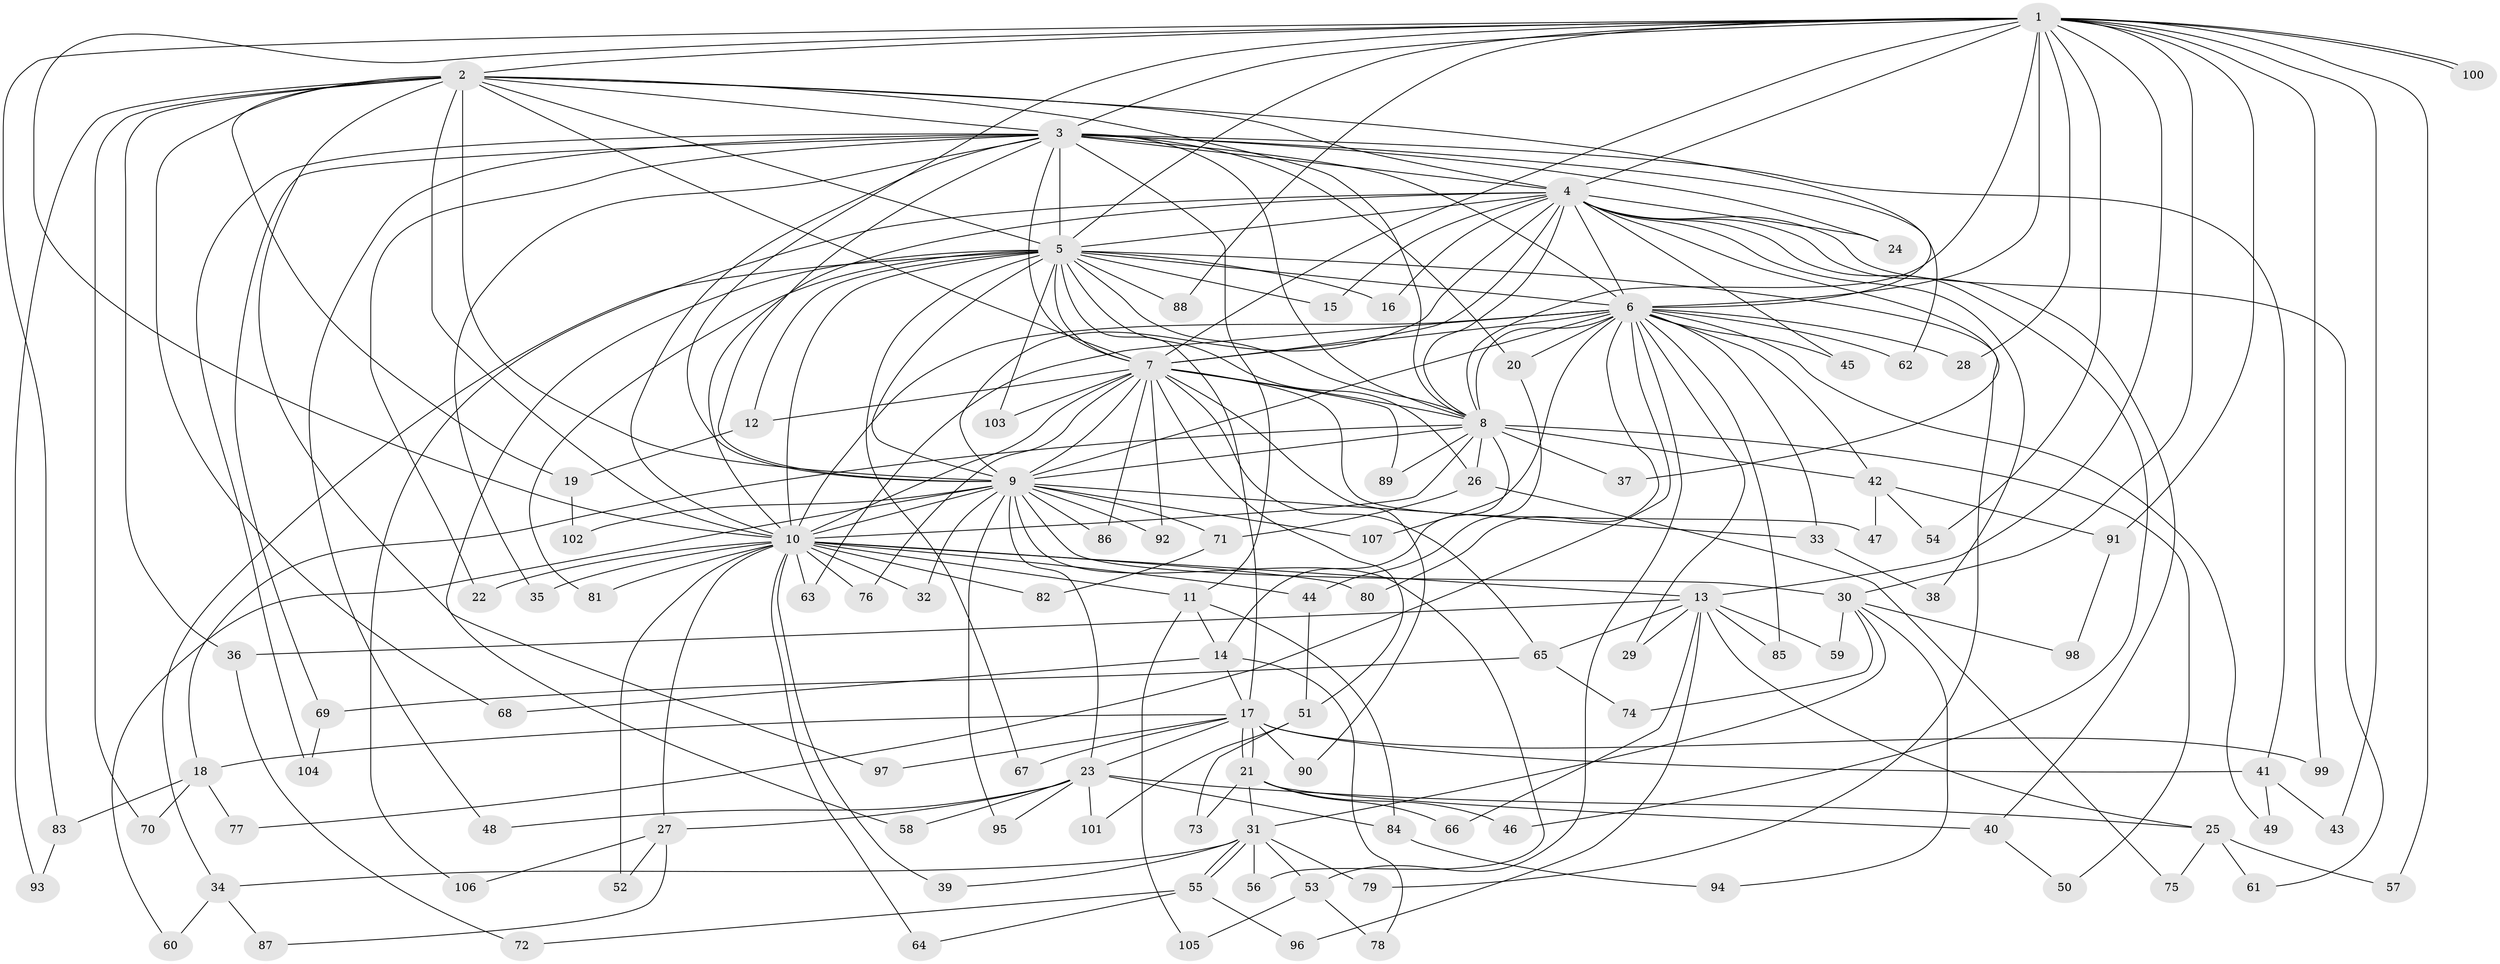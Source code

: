 // coarse degree distribution, {17: 0.024096385542168676, 14: 0.03614457831325301, 27: 0.012048192771084338, 19: 0.024096385542168676, 18: 0.012048192771084338, 21: 0.012048192771084338, 8: 0.012048192771084338, 3: 0.12048192771084337, 11: 0.024096385542168676, 2: 0.5903614457831325, 5: 0.03614457831325301, 12: 0.012048192771084338, 4: 0.060240963855421686, 7: 0.012048192771084338, 6: 0.012048192771084338}
// Generated by graph-tools (version 1.1) at 2025/41/03/06/25 10:41:39]
// undirected, 107 vertices, 239 edges
graph export_dot {
graph [start="1"]
  node [color=gray90,style=filled];
  1;
  2;
  3;
  4;
  5;
  6;
  7;
  8;
  9;
  10;
  11;
  12;
  13;
  14;
  15;
  16;
  17;
  18;
  19;
  20;
  21;
  22;
  23;
  24;
  25;
  26;
  27;
  28;
  29;
  30;
  31;
  32;
  33;
  34;
  35;
  36;
  37;
  38;
  39;
  40;
  41;
  42;
  43;
  44;
  45;
  46;
  47;
  48;
  49;
  50;
  51;
  52;
  53;
  54;
  55;
  56;
  57;
  58;
  59;
  60;
  61;
  62;
  63;
  64;
  65;
  66;
  67;
  68;
  69;
  70;
  71;
  72;
  73;
  74;
  75;
  76;
  77;
  78;
  79;
  80;
  81;
  82;
  83;
  84;
  85;
  86;
  87;
  88;
  89;
  90;
  91;
  92;
  93;
  94;
  95;
  96;
  97;
  98;
  99;
  100;
  101;
  102;
  103;
  104;
  105;
  106;
  107;
  1 -- 2;
  1 -- 3;
  1 -- 4;
  1 -- 5;
  1 -- 6;
  1 -- 7;
  1 -- 8;
  1 -- 9;
  1 -- 10;
  1 -- 13;
  1 -- 28;
  1 -- 30;
  1 -- 43;
  1 -- 54;
  1 -- 57;
  1 -- 83;
  1 -- 88;
  1 -- 91;
  1 -- 99;
  1 -- 100;
  1 -- 100;
  2 -- 3;
  2 -- 4;
  2 -- 5;
  2 -- 6;
  2 -- 7;
  2 -- 8;
  2 -- 9;
  2 -- 10;
  2 -- 19;
  2 -- 36;
  2 -- 68;
  2 -- 70;
  2 -- 93;
  2 -- 97;
  3 -- 4;
  3 -- 5;
  3 -- 6;
  3 -- 7;
  3 -- 8;
  3 -- 9;
  3 -- 10;
  3 -- 11;
  3 -- 20;
  3 -- 22;
  3 -- 24;
  3 -- 35;
  3 -- 41;
  3 -- 48;
  3 -- 62;
  3 -- 69;
  3 -- 104;
  4 -- 5;
  4 -- 6;
  4 -- 7;
  4 -- 8;
  4 -- 9;
  4 -- 10;
  4 -- 15;
  4 -- 16;
  4 -- 24;
  4 -- 37;
  4 -- 38;
  4 -- 40;
  4 -- 45;
  4 -- 46;
  4 -- 61;
  4 -- 106;
  5 -- 6;
  5 -- 7;
  5 -- 8;
  5 -- 9;
  5 -- 10;
  5 -- 12;
  5 -- 15;
  5 -- 16;
  5 -- 17;
  5 -- 26;
  5 -- 34;
  5 -- 58;
  5 -- 67;
  5 -- 79;
  5 -- 81;
  5 -- 88;
  5 -- 103;
  6 -- 7;
  6 -- 8;
  6 -- 9;
  6 -- 10;
  6 -- 20;
  6 -- 28;
  6 -- 29;
  6 -- 33;
  6 -- 42;
  6 -- 45;
  6 -- 49;
  6 -- 53;
  6 -- 62;
  6 -- 63;
  6 -- 77;
  6 -- 80;
  6 -- 85;
  6 -- 107;
  7 -- 8;
  7 -- 9;
  7 -- 10;
  7 -- 12;
  7 -- 47;
  7 -- 51;
  7 -- 65;
  7 -- 76;
  7 -- 86;
  7 -- 89;
  7 -- 90;
  7 -- 92;
  7 -- 103;
  8 -- 9;
  8 -- 10;
  8 -- 14;
  8 -- 18;
  8 -- 26;
  8 -- 37;
  8 -- 42;
  8 -- 50;
  8 -- 89;
  9 -- 10;
  9 -- 23;
  9 -- 30;
  9 -- 32;
  9 -- 33;
  9 -- 56;
  9 -- 60;
  9 -- 71;
  9 -- 86;
  9 -- 92;
  9 -- 95;
  9 -- 102;
  9 -- 107;
  10 -- 11;
  10 -- 13;
  10 -- 22;
  10 -- 27;
  10 -- 32;
  10 -- 35;
  10 -- 39;
  10 -- 44;
  10 -- 52;
  10 -- 63;
  10 -- 64;
  10 -- 76;
  10 -- 80;
  10 -- 81;
  10 -- 82;
  11 -- 14;
  11 -- 84;
  11 -- 105;
  12 -- 19;
  13 -- 25;
  13 -- 29;
  13 -- 36;
  13 -- 59;
  13 -- 65;
  13 -- 66;
  13 -- 85;
  13 -- 96;
  14 -- 17;
  14 -- 68;
  14 -- 78;
  17 -- 18;
  17 -- 21;
  17 -- 21;
  17 -- 23;
  17 -- 41;
  17 -- 67;
  17 -- 90;
  17 -- 97;
  17 -- 99;
  18 -- 70;
  18 -- 77;
  18 -- 83;
  19 -- 102;
  20 -- 44;
  21 -- 31;
  21 -- 40;
  21 -- 46;
  21 -- 66;
  21 -- 73;
  23 -- 25;
  23 -- 27;
  23 -- 48;
  23 -- 58;
  23 -- 84;
  23 -- 95;
  23 -- 101;
  25 -- 57;
  25 -- 61;
  25 -- 75;
  26 -- 71;
  26 -- 75;
  27 -- 52;
  27 -- 87;
  27 -- 106;
  30 -- 31;
  30 -- 59;
  30 -- 74;
  30 -- 94;
  30 -- 98;
  31 -- 34;
  31 -- 39;
  31 -- 53;
  31 -- 55;
  31 -- 55;
  31 -- 56;
  31 -- 79;
  33 -- 38;
  34 -- 60;
  34 -- 87;
  36 -- 72;
  40 -- 50;
  41 -- 43;
  41 -- 49;
  42 -- 47;
  42 -- 54;
  42 -- 91;
  44 -- 51;
  51 -- 73;
  51 -- 101;
  53 -- 78;
  53 -- 105;
  55 -- 64;
  55 -- 72;
  55 -- 96;
  65 -- 69;
  65 -- 74;
  69 -- 104;
  71 -- 82;
  83 -- 93;
  84 -- 94;
  91 -- 98;
}
